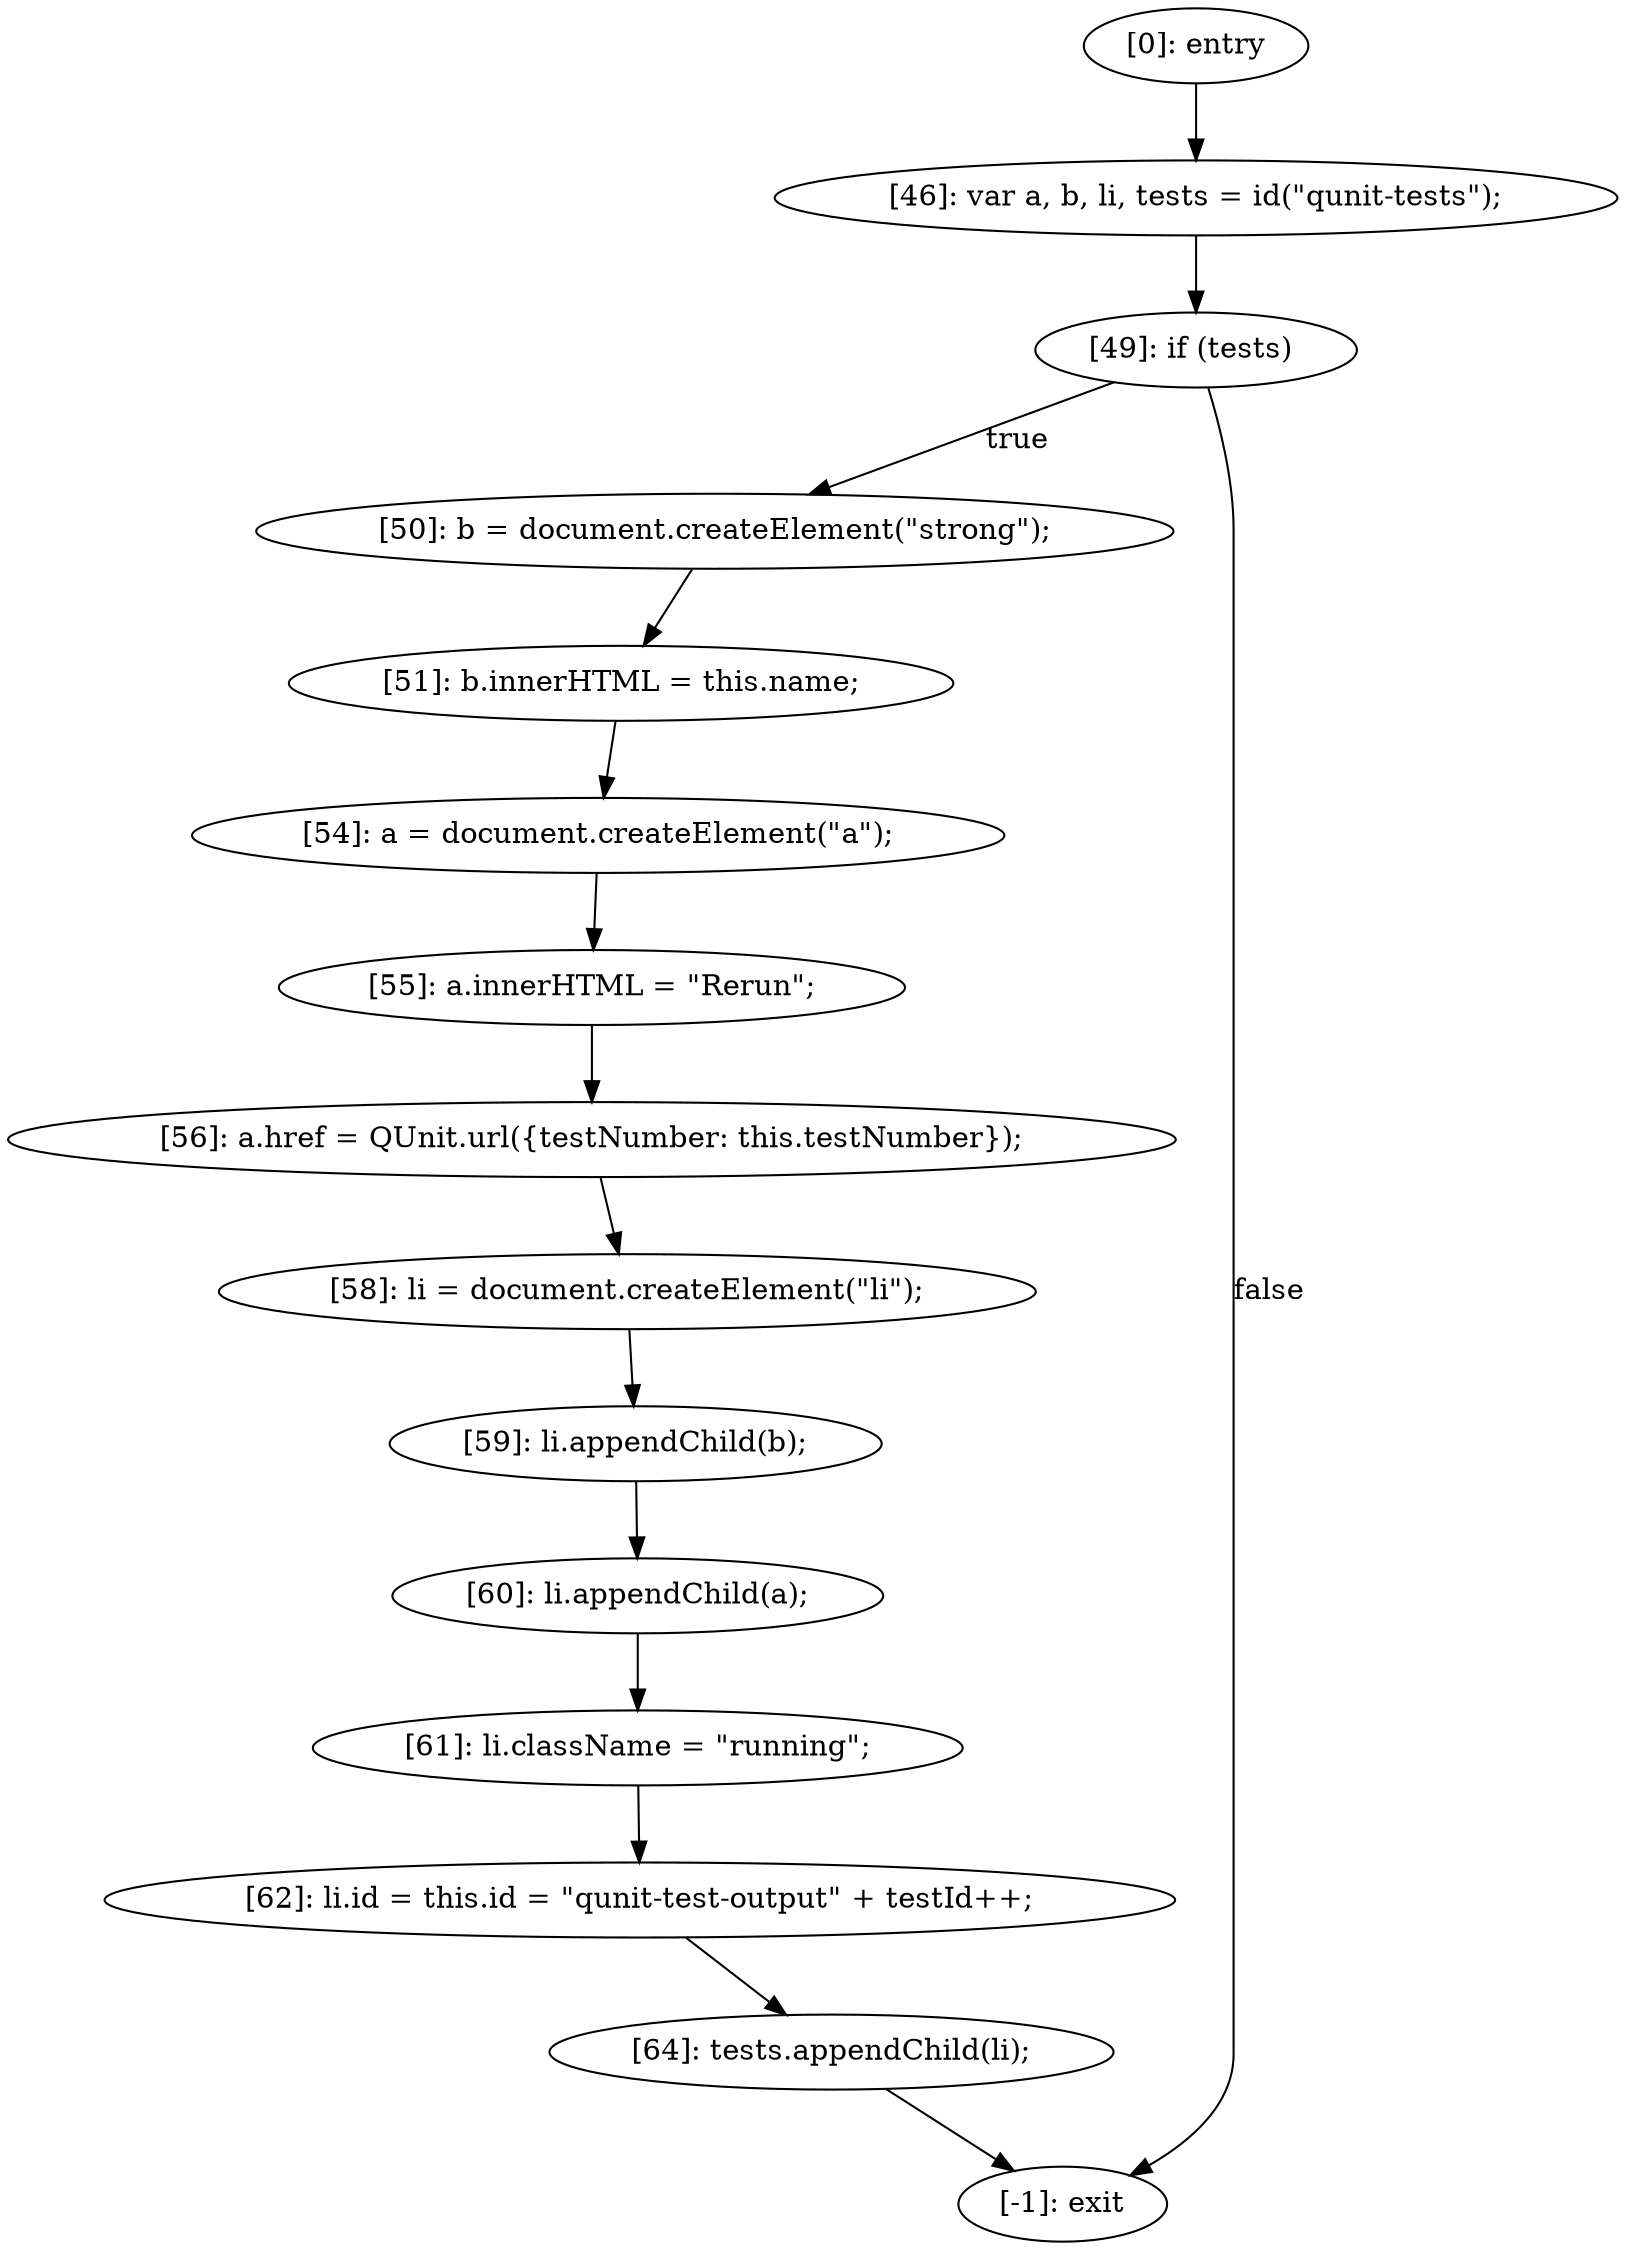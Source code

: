 digraph {
"0" [label="[61]: li.className = \"running\";\n"] 
"1" [label="[60]: li.appendChild(a);\n"] 
"2" [label="[62]: li.id = this.id = \"qunit-test-output\" + testId++;\n"] 
"3" [label="[49]: if (tests) "] 
"4" [label="[58]: li = document.createElement(\"li\");\n"] 
"5" [label="[59]: li.appendChild(b);\n"] 
"6" [label="[50]: b = document.createElement(\"strong\");\n"] 
"7" [label="[54]: a = document.createElement(\"a\");\n"] 
"8" [label="[0]: entry"] 
"9" [label="[-1]: exit"] 
"10" [label="[51]: b.innerHTML = this.name;\n"] 
"11" [label="[64]: tests.appendChild(li);\n"] 
"12" [label="[46]: var a, b, li, tests = id(\"qunit-tests\");\n"] 
"13" [label="[55]: a.innerHTML = \"Rerun\";\n"] 
"14" [label="[56]: a.href = QUnit.url({testNumber: this.testNumber});\n"] 
"0" -> "2" [label=""] 
"1" -> "0" [label=""] 
"2" -> "11" [label=""] 
"3" -> "6" [label="true"] 
"3" -> "9" [label="false"] 
"4" -> "5" [label=""] 
"5" -> "1" [label=""] 
"6" -> "10" [label=""] 
"7" -> "13" [label=""] 
"8" -> "12" [label=""] 
"10" -> "7" [label=""] 
"11" -> "9" [label=""] 
"12" -> "3" [label=""] 
"13" -> "14" [label=""] 
"14" -> "4" [label=""] 
}
